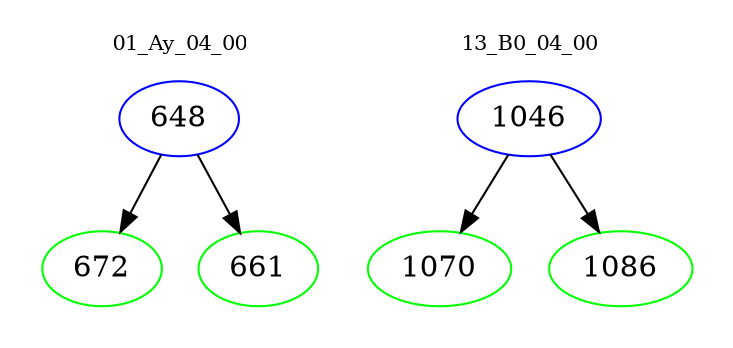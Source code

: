 digraph{
subgraph cluster_0 {
color = white
label = "01_Ay_04_00";
fontsize=10;
T0_648 [label="648", color="blue"]
T0_648 -> T0_672 [color="black"]
T0_672 [label="672", color="green"]
T0_648 -> T0_661 [color="black"]
T0_661 [label="661", color="green"]
}
subgraph cluster_1 {
color = white
label = "13_B0_04_00";
fontsize=10;
T1_1046 [label="1046", color="blue"]
T1_1046 -> T1_1070 [color="black"]
T1_1070 [label="1070", color="green"]
T1_1046 -> T1_1086 [color="black"]
T1_1086 [label="1086", color="green"]
}
}
